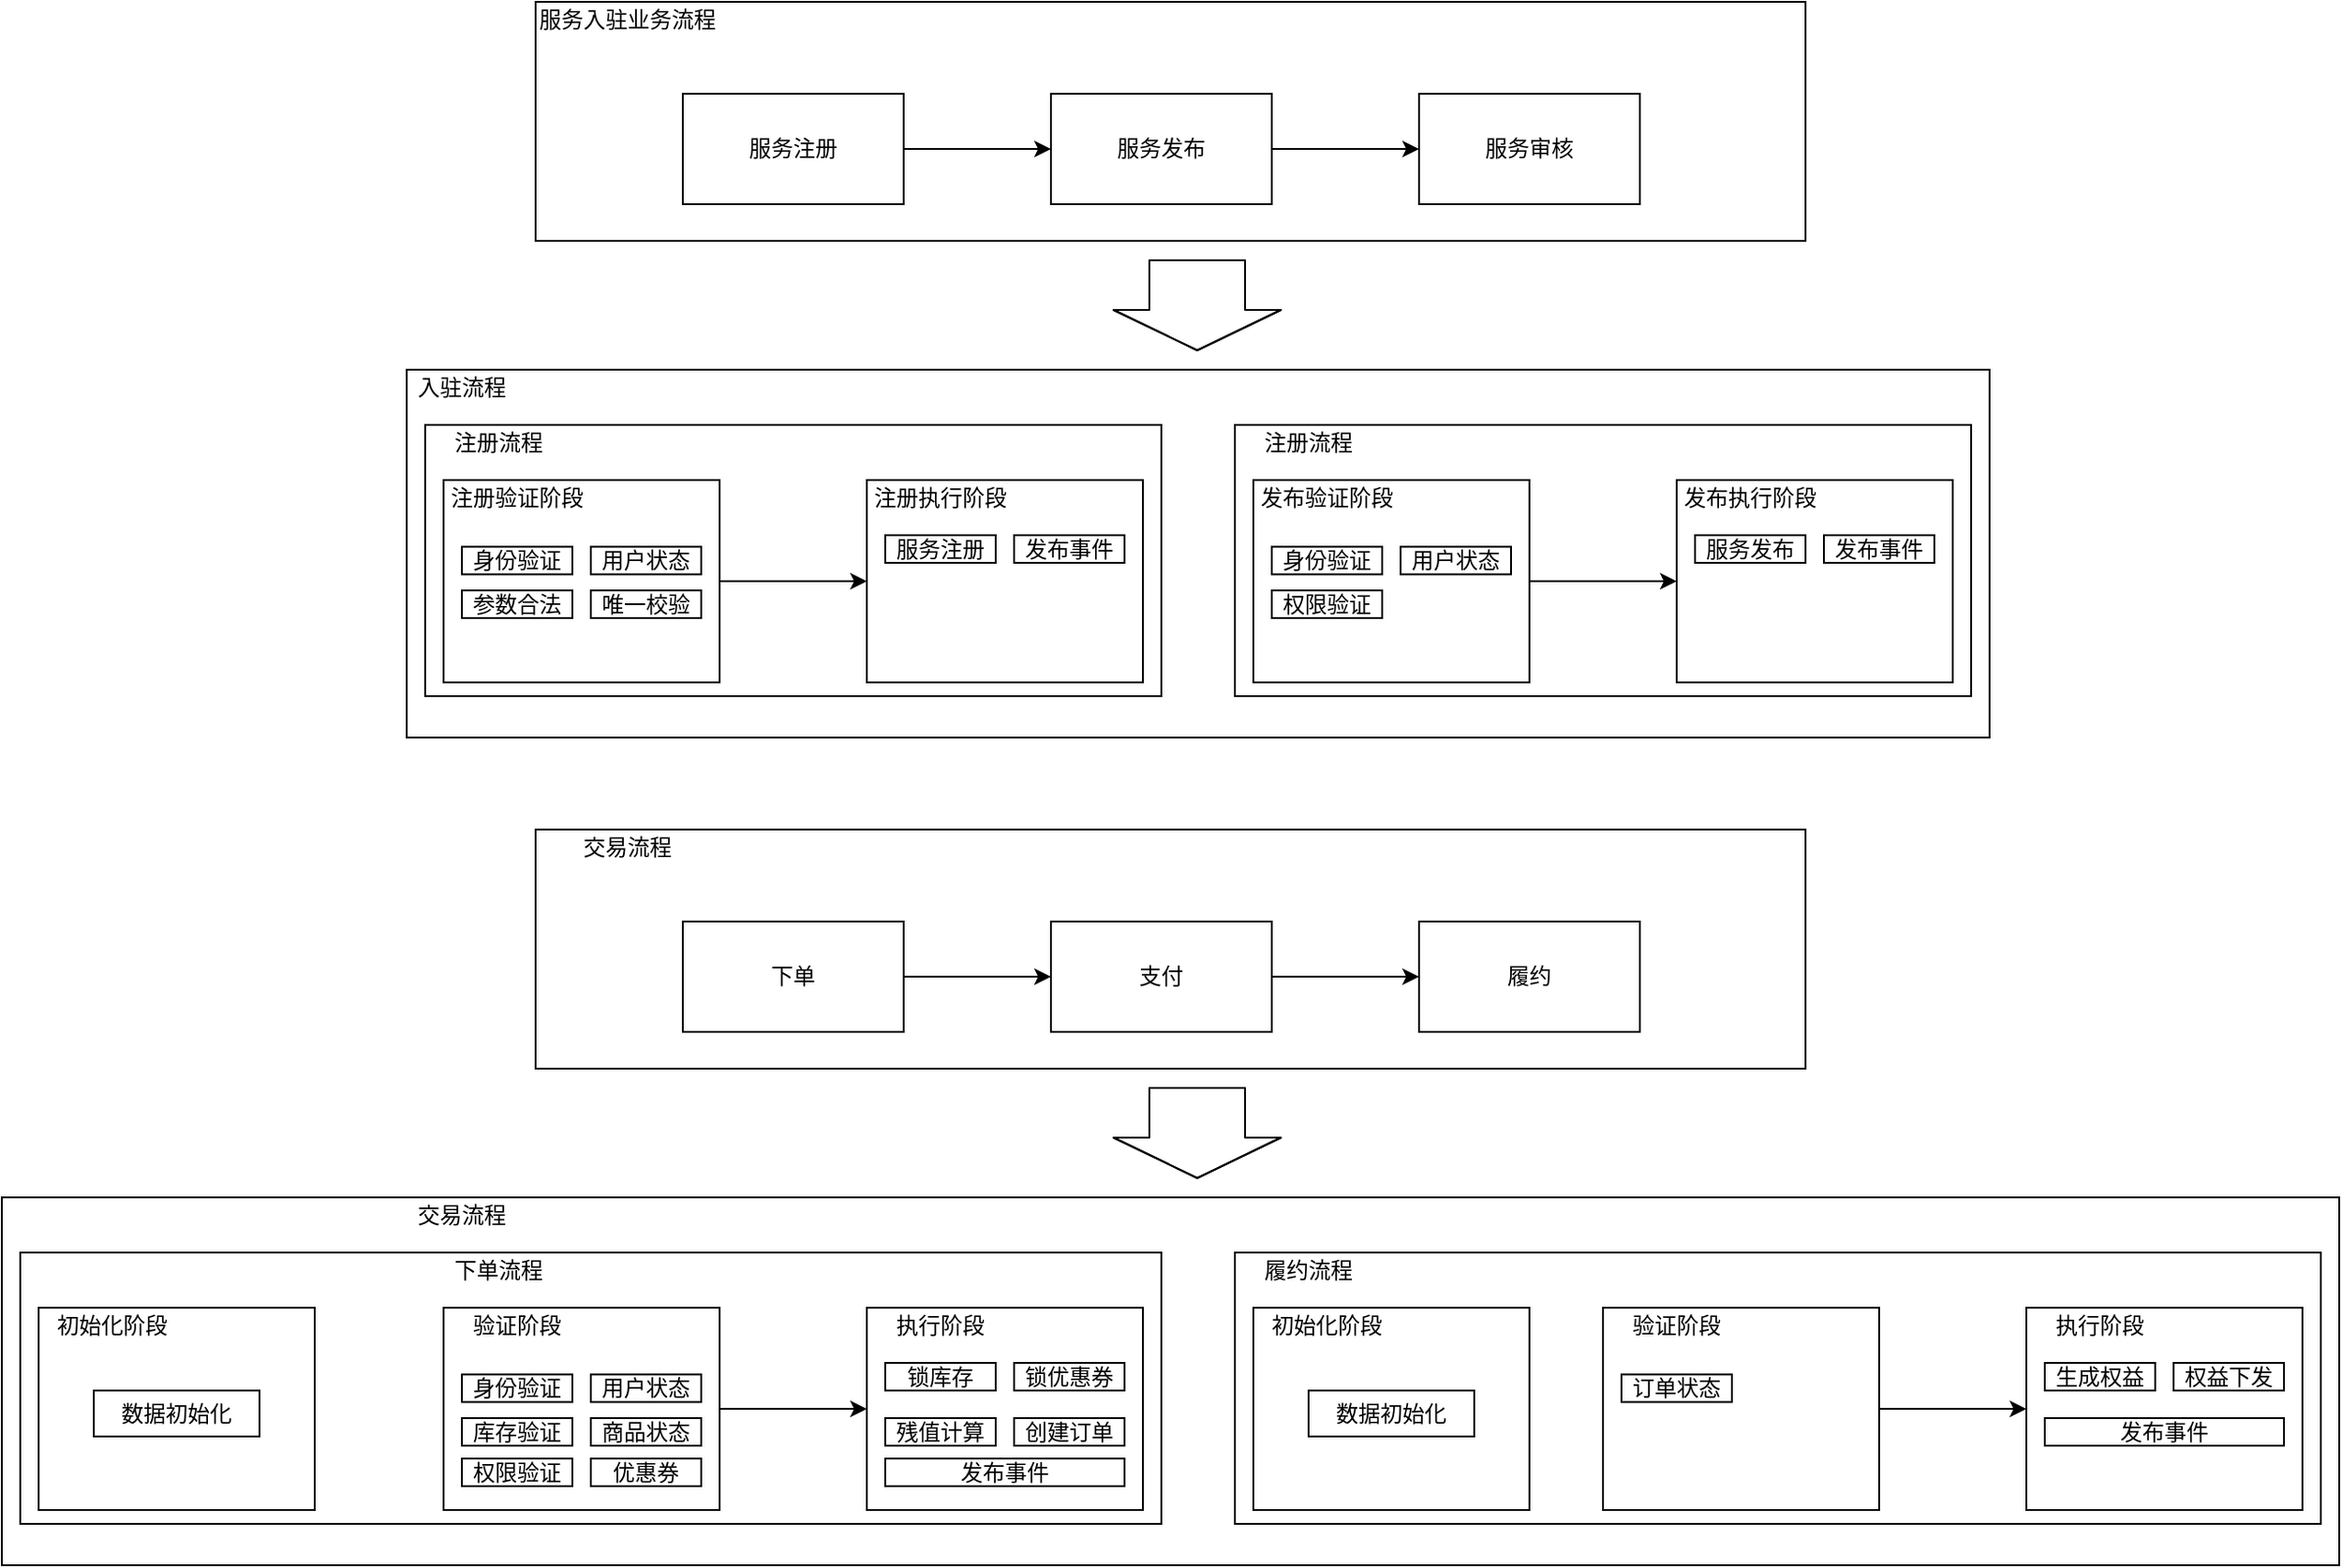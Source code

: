 <mxfile version="14.4.8" type="github">
  <diagram id="q26WDrjZsxecTwzou5Jp" name="Page-1">
    <mxGraphModel dx="1426" dy="794" grid="1" gridSize="10" guides="1" tooltips="1" connect="1" arrows="1" fold="1" page="1" pageScale="1" pageWidth="1654" pageHeight="2336" math="0" shadow="0">
      <root>
        <mxCell id="0" />
        <mxCell id="1" parent="0" />
        <mxCell id="40V8CMABnjfzMoxlq0PH-49" value="" style="group" vertex="1" connectable="0" parent="1">
          <mxGeometry x="230" y="580" width="860" height="400" as="geometry" />
        </mxCell>
        <mxCell id="40V8CMABnjfzMoxlq0PH-50" value="" style="rounded=0;whiteSpace=wrap;html=1;" vertex="1" parent="40V8CMABnjfzMoxlq0PH-49">
          <mxGeometry x="70" width="690" height="130" as="geometry" />
        </mxCell>
        <mxCell id="40V8CMABnjfzMoxlq0PH-51" value="服务注册" style="rounded=0;whiteSpace=wrap;html=1;" vertex="1" parent="40V8CMABnjfzMoxlq0PH-49">
          <mxGeometry x="150" y="50" width="120" height="60" as="geometry" />
        </mxCell>
        <mxCell id="40V8CMABnjfzMoxlq0PH-52" value="服务发布" style="rounded=0;whiteSpace=wrap;html=1;" vertex="1" parent="40V8CMABnjfzMoxlq0PH-49">
          <mxGeometry x="350" y="50" width="120" height="60" as="geometry" />
        </mxCell>
        <mxCell id="40V8CMABnjfzMoxlq0PH-53" value="" style="edgeStyle=orthogonalEdgeStyle;rounded=0;orthogonalLoop=1;jettySize=auto;html=1;" edge="1" parent="40V8CMABnjfzMoxlq0PH-49" source="40V8CMABnjfzMoxlq0PH-51" target="40V8CMABnjfzMoxlq0PH-52">
          <mxGeometry relative="1" as="geometry" />
        </mxCell>
        <mxCell id="40V8CMABnjfzMoxlq0PH-54" value="服务入驻业务流程" style="text;html=1;strokeColor=none;fillColor=none;align=center;verticalAlign=middle;whiteSpace=wrap;rounded=0;" vertex="1" parent="40V8CMABnjfzMoxlq0PH-49">
          <mxGeometry x="70" width="100" height="20" as="geometry" />
        </mxCell>
        <mxCell id="40V8CMABnjfzMoxlq0PH-55" value="" style="shape=flexArrow;endArrow=classic;html=1;endWidth=38;endSize=7;width=52;" edge="1" parent="40V8CMABnjfzMoxlq0PH-49">
          <mxGeometry width="50" height="50" relative="1" as="geometry">
            <mxPoint x="429.5" y="140" as="sourcePoint" />
            <mxPoint x="429.5" y="190" as="targetPoint" />
            <Array as="points">
              <mxPoint x="429.5" y="150" />
            </Array>
          </mxGeometry>
        </mxCell>
        <mxCell id="40V8CMABnjfzMoxlq0PH-56" value="" style="rounded=0;whiteSpace=wrap;html=1;" vertex="1" parent="40V8CMABnjfzMoxlq0PH-49">
          <mxGeometry y="200" width="860" height="200" as="geometry" />
        </mxCell>
        <mxCell id="40V8CMABnjfzMoxlq0PH-57" value="入驻流程" style="text;html=1;strokeColor=none;fillColor=none;align=center;verticalAlign=middle;whiteSpace=wrap;rounded=0;" vertex="1" parent="40V8CMABnjfzMoxlq0PH-49">
          <mxGeometry y="200" width="60" height="20" as="geometry" />
        </mxCell>
        <mxCell id="40V8CMABnjfzMoxlq0PH-58" value="" style="rounded=0;whiteSpace=wrap;html=1;" vertex="1" parent="40V8CMABnjfzMoxlq0PH-49">
          <mxGeometry x="10" y="230" width="400" height="147.5" as="geometry" />
        </mxCell>
        <mxCell id="40V8CMABnjfzMoxlq0PH-59" value="" style="rounded=0;whiteSpace=wrap;html=1;" vertex="1" parent="40V8CMABnjfzMoxlq0PH-49">
          <mxGeometry x="20" y="260" width="150" height="110" as="geometry" />
        </mxCell>
        <mxCell id="40V8CMABnjfzMoxlq0PH-60" value="注册验证阶段" style="text;html=1;strokeColor=none;fillColor=none;align=center;verticalAlign=middle;whiteSpace=wrap;rounded=0;" vertex="1" parent="40V8CMABnjfzMoxlq0PH-49">
          <mxGeometry x="20" y="260" width="80" height="20" as="geometry" />
        </mxCell>
        <mxCell id="40V8CMABnjfzMoxlq0PH-61" value="身份验证" style="rounded=0;whiteSpace=wrap;html=1;" vertex="1" parent="40V8CMABnjfzMoxlq0PH-49">
          <mxGeometry x="30" y="296.25" width="60" height="15" as="geometry" />
        </mxCell>
        <mxCell id="40V8CMABnjfzMoxlq0PH-62" value="参数合法" style="rounded=0;whiteSpace=wrap;html=1;" vertex="1" parent="40V8CMABnjfzMoxlq0PH-49">
          <mxGeometry x="30" y="320" width="60" height="15" as="geometry" />
        </mxCell>
        <mxCell id="40V8CMABnjfzMoxlq0PH-63" value="唯一校验" style="rounded=0;whiteSpace=wrap;html=1;" vertex="1" parent="40V8CMABnjfzMoxlq0PH-49">
          <mxGeometry x="100" y="320" width="60" height="15" as="geometry" />
        </mxCell>
        <mxCell id="40V8CMABnjfzMoxlq0PH-64" value="" style="rounded=0;whiteSpace=wrap;html=1;" vertex="1" parent="40V8CMABnjfzMoxlq0PH-49">
          <mxGeometry x="250" y="260" width="150" height="110" as="geometry" />
        </mxCell>
        <mxCell id="40V8CMABnjfzMoxlq0PH-65" value="" style="edgeStyle=orthogonalEdgeStyle;rounded=0;orthogonalLoop=1;jettySize=auto;html=1;" edge="1" parent="40V8CMABnjfzMoxlq0PH-49" source="40V8CMABnjfzMoxlq0PH-59" target="40V8CMABnjfzMoxlq0PH-64">
          <mxGeometry relative="1" as="geometry" />
        </mxCell>
        <mxCell id="40V8CMABnjfzMoxlq0PH-66" value="注册执行阶段" style="text;html=1;strokeColor=none;fillColor=none;align=center;verticalAlign=middle;whiteSpace=wrap;rounded=0;" vertex="1" parent="40V8CMABnjfzMoxlq0PH-49">
          <mxGeometry x="250" y="260" width="80" height="20" as="geometry" />
        </mxCell>
        <mxCell id="40V8CMABnjfzMoxlq0PH-67" value="用户状态" style="rounded=0;whiteSpace=wrap;html=1;" vertex="1" parent="40V8CMABnjfzMoxlq0PH-49">
          <mxGeometry x="100" y="296.25" width="60" height="15" as="geometry" />
        </mxCell>
        <mxCell id="40V8CMABnjfzMoxlq0PH-68" value="服务注册" style="rounded=0;whiteSpace=wrap;html=1;" vertex="1" parent="40V8CMABnjfzMoxlq0PH-49">
          <mxGeometry x="260" y="290" width="60" height="15" as="geometry" />
        </mxCell>
        <mxCell id="40V8CMABnjfzMoxlq0PH-69" value="发布事件" style="rounded=0;whiteSpace=wrap;html=1;" vertex="1" parent="40V8CMABnjfzMoxlq0PH-49">
          <mxGeometry x="330" y="290" width="60" height="15" as="geometry" />
        </mxCell>
        <mxCell id="40V8CMABnjfzMoxlq0PH-70" value="注册流程" style="text;html=1;strokeColor=none;fillColor=none;align=center;verticalAlign=middle;whiteSpace=wrap;rounded=0;" vertex="1" parent="40V8CMABnjfzMoxlq0PH-49">
          <mxGeometry x="10" y="230" width="80" height="20" as="geometry" />
        </mxCell>
        <mxCell id="40V8CMABnjfzMoxlq0PH-71" value="" style="rounded=0;whiteSpace=wrap;html=1;" vertex="1" parent="40V8CMABnjfzMoxlq0PH-49">
          <mxGeometry x="450" y="230" width="400" height="147.5" as="geometry" />
        </mxCell>
        <mxCell id="40V8CMABnjfzMoxlq0PH-72" value="" style="rounded=0;whiteSpace=wrap;html=1;" vertex="1" parent="40V8CMABnjfzMoxlq0PH-49">
          <mxGeometry x="460" y="260" width="150" height="110" as="geometry" />
        </mxCell>
        <mxCell id="40V8CMABnjfzMoxlq0PH-73" value="发布验证阶段" style="text;html=1;strokeColor=none;fillColor=none;align=center;verticalAlign=middle;whiteSpace=wrap;rounded=0;" vertex="1" parent="40V8CMABnjfzMoxlq0PH-49">
          <mxGeometry x="460" y="260" width="80" height="20" as="geometry" />
        </mxCell>
        <mxCell id="40V8CMABnjfzMoxlq0PH-74" value="身份验证" style="rounded=0;whiteSpace=wrap;html=1;" vertex="1" parent="40V8CMABnjfzMoxlq0PH-49">
          <mxGeometry x="470" y="296.25" width="60" height="15" as="geometry" />
        </mxCell>
        <mxCell id="40V8CMABnjfzMoxlq0PH-75" value="" style="rounded=0;whiteSpace=wrap;html=1;" vertex="1" parent="40V8CMABnjfzMoxlq0PH-49">
          <mxGeometry x="690" y="260" width="150" height="110" as="geometry" />
        </mxCell>
        <mxCell id="40V8CMABnjfzMoxlq0PH-76" value="发布执行阶段" style="text;html=1;strokeColor=none;fillColor=none;align=center;verticalAlign=middle;whiteSpace=wrap;rounded=0;" vertex="1" parent="40V8CMABnjfzMoxlq0PH-49">
          <mxGeometry x="690" y="260" width="80" height="20" as="geometry" />
        </mxCell>
        <mxCell id="40V8CMABnjfzMoxlq0PH-77" value="用户状态" style="rounded=0;whiteSpace=wrap;html=1;" vertex="1" parent="40V8CMABnjfzMoxlq0PH-49">
          <mxGeometry x="540" y="296.25" width="60" height="15" as="geometry" />
        </mxCell>
        <mxCell id="40V8CMABnjfzMoxlq0PH-78" value="服务发布" style="rounded=0;whiteSpace=wrap;html=1;" vertex="1" parent="40V8CMABnjfzMoxlq0PH-49">
          <mxGeometry x="700" y="290" width="60" height="15" as="geometry" />
        </mxCell>
        <mxCell id="40V8CMABnjfzMoxlq0PH-79" value="发布事件" style="rounded=0;whiteSpace=wrap;html=1;" vertex="1" parent="40V8CMABnjfzMoxlq0PH-49">
          <mxGeometry x="770" y="290" width="60" height="15" as="geometry" />
        </mxCell>
        <mxCell id="40V8CMABnjfzMoxlq0PH-80" value="注册流程" style="text;html=1;strokeColor=none;fillColor=none;align=center;verticalAlign=middle;whiteSpace=wrap;rounded=0;" vertex="1" parent="40V8CMABnjfzMoxlq0PH-49">
          <mxGeometry x="450" y="230" width="80" height="20" as="geometry" />
        </mxCell>
        <mxCell id="40V8CMABnjfzMoxlq0PH-81" value="权限验证" style="rounded=0;whiteSpace=wrap;html=1;" vertex="1" parent="40V8CMABnjfzMoxlq0PH-49">
          <mxGeometry x="470" y="320" width="60" height="15" as="geometry" />
        </mxCell>
        <mxCell id="40V8CMABnjfzMoxlq0PH-82" value="服务审核" style="rounded=0;whiteSpace=wrap;html=1;" vertex="1" parent="40V8CMABnjfzMoxlq0PH-49">
          <mxGeometry x="550" y="50" width="120" height="60" as="geometry" />
        </mxCell>
        <mxCell id="40V8CMABnjfzMoxlq0PH-83" value="" style="edgeStyle=orthogonalEdgeStyle;rounded=0;orthogonalLoop=1;jettySize=auto;html=1;" edge="1" parent="40V8CMABnjfzMoxlq0PH-49" source="40V8CMABnjfzMoxlq0PH-52" target="40V8CMABnjfzMoxlq0PH-82">
          <mxGeometry relative="1" as="geometry" />
        </mxCell>
        <mxCell id="40V8CMABnjfzMoxlq0PH-84" value="" style="endArrow=classic;html=1;entryX=0;entryY=0.5;entryDx=0;entryDy=0;exitX=1;exitY=0.5;exitDx=0;exitDy=0;" edge="1" parent="40V8CMABnjfzMoxlq0PH-49" source="40V8CMABnjfzMoxlq0PH-72" target="40V8CMABnjfzMoxlq0PH-75">
          <mxGeometry width="50" height="50" relative="1" as="geometry">
            <mxPoint x="610" y="320" as="sourcePoint" />
            <mxPoint x="660" y="270" as="targetPoint" />
          </mxGeometry>
        </mxCell>
        <mxCell id="40V8CMABnjfzMoxlq0PH-1" value="" style="rounded=0;whiteSpace=wrap;html=1;" vertex="1" parent="1">
          <mxGeometry x="300" y="1030" width="690" height="130" as="geometry" />
        </mxCell>
        <mxCell id="40V8CMABnjfzMoxlq0PH-3" value="下单" style="rounded=0;whiteSpace=wrap;html=1;" vertex="1" parent="1">
          <mxGeometry x="380" y="1080" width="120" height="60" as="geometry" />
        </mxCell>
        <mxCell id="40V8CMABnjfzMoxlq0PH-5" value="支付" style="rounded=0;whiteSpace=wrap;html=1;" vertex="1" parent="1">
          <mxGeometry x="580" y="1080" width="120" height="60" as="geometry" />
        </mxCell>
        <mxCell id="40V8CMABnjfzMoxlq0PH-2" value="" style="edgeStyle=orthogonalEdgeStyle;rounded=0;orthogonalLoop=1;jettySize=auto;html=1;" edge="1" parent="1" source="40V8CMABnjfzMoxlq0PH-3" target="40V8CMABnjfzMoxlq0PH-5">
          <mxGeometry x="230" y="1030" as="geometry" />
        </mxCell>
        <mxCell id="40V8CMABnjfzMoxlq0PH-9" value="交易流程" style="text;html=1;strokeColor=none;fillColor=none;align=center;verticalAlign=middle;whiteSpace=wrap;rounded=0;" vertex="1" parent="1">
          <mxGeometry x="300" y="1030" width="100" height="20" as="geometry" />
        </mxCell>
        <mxCell id="40V8CMABnjfzMoxlq0PH-10" value="" style="shape=flexArrow;endArrow=classic;html=1;endWidth=38;endSize=7;width=52;" edge="1" parent="1">
          <mxGeometry x="230" y="1030" width="50" height="50" as="geometry">
            <mxPoint x="659.5" y="1170" as="sourcePoint" />
            <mxPoint x="659.5" y="1220" as="targetPoint" />
            <Array as="points">
              <mxPoint x="659.5" y="1180" />
            </Array>
          </mxGeometry>
        </mxCell>
        <mxCell id="40V8CMABnjfzMoxlq0PH-11" value="" style="rounded=0;whiteSpace=wrap;html=1;" vertex="1" parent="1">
          <mxGeometry x="10" y="1230" width="1270" height="200" as="geometry" />
        </mxCell>
        <mxCell id="40V8CMABnjfzMoxlq0PH-14" value="交易流程" style="text;html=1;strokeColor=none;fillColor=none;align=center;verticalAlign=middle;whiteSpace=wrap;rounded=0;" vertex="1" parent="1">
          <mxGeometry x="230" y="1230" width="60" height="20" as="geometry" />
        </mxCell>
        <mxCell id="40V8CMABnjfzMoxlq0PH-29" value="" style="rounded=0;whiteSpace=wrap;html=1;" vertex="1" parent="1">
          <mxGeometry x="20" y="1260" width="620" height="147.5" as="geometry" />
        </mxCell>
        <mxCell id="40V8CMABnjfzMoxlq0PH-13" value="" style="rounded=0;whiteSpace=wrap;html=1;" vertex="1" parent="1">
          <mxGeometry x="250" y="1290" width="150" height="110" as="geometry" />
        </mxCell>
        <mxCell id="40V8CMABnjfzMoxlq0PH-16" value="验证阶段" style="text;html=1;strokeColor=none;fillColor=none;align=center;verticalAlign=middle;whiteSpace=wrap;rounded=0;" vertex="1" parent="1">
          <mxGeometry x="250" y="1290" width="80" height="20" as="geometry" />
        </mxCell>
        <mxCell id="40V8CMABnjfzMoxlq0PH-17" value="身份验证" style="rounded=0;whiteSpace=wrap;html=1;" vertex="1" parent="1">
          <mxGeometry x="260" y="1326.25" width="60" height="15" as="geometry" />
        </mxCell>
        <mxCell id="40V8CMABnjfzMoxlq0PH-18" value="库存验证" style="rounded=0;whiteSpace=wrap;html=1;" vertex="1" parent="1">
          <mxGeometry x="260" y="1350" width="60" height="15" as="geometry" />
        </mxCell>
        <mxCell id="40V8CMABnjfzMoxlq0PH-19" value="商品状态" style="rounded=0;whiteSpace=wrap;html=1;" vertex="1" parent="1">
          <mxGeometry x="330" y="1350" width="60" height="15" as="geometry" />
        </mxCell>
        <mxCell id="40V8CMABnjfzMoxlq0PH-20" value="" style="rounded=0;whiteSpace=wrap;html=1;" vertex="1" parent="1">
          <mxGeometry x="480" y="1290" width="150" height="110" as="geometry" />
        </mxCell>
        <mxCell id="40V8CMABnjfzMoxlq0PH-21" value="" style="edgeStyle=orthogonalEdgeStyle;rounded=0;orthogonalLoop=1;jettySize=auto;html=1;" edge="1" parent="1" source="40V8CMABnjfzMoxlq0PH-13" target="40V8CMABnjfzMoxlq0PH-20">
          <mxGeometry x="230" y="1030" as="geometry" />
        </mxCell>
        <mxCell id="40V8CMABnjfzMoxlq0PH-22" value="执行阶段" style="text;html=1;strokeColor=none;fillColor=none;align=center;verticalAlign=middle;whiteSpace=wrap;rounded=0;" vertex="1" parent="1">
          <mxGeometry x="480" y="1290" width="80" height="20" as="geometry" />
        </mxCell>
        <mxCell id="40V8CMABnjfzMoxlq0PH-27" value="用户状态" style="rounded=0;whiteSpace=wrap;html=1;" vertex="1" parent="1">
          <mxGeometry x="330" y="1326.25" width="60" height="15" as="geometry" />
        </mxCell>
        <mxCell id="40V8CMABnjfzMoxlq0PH-30" value="锁库存" style="rounded=0;whiteSpace=wrap;html=1;" vertex="1" parent="1">
          <mxGeometry x="490" y="1320" width="60" height="15" as="geometry" />
        </mxCell>
        <mxCell id="40V8CMABnjfzMoxlq0PH-31" value="锁优惠券" style="rounded=0;whiteSpace=wrap;html=1;" vertex="1" parent="1">
          <mxGeometry x="560" y="1320" width="60" height="15" as="geometry" />
        </mxCell>
        <mxCell id="40V8CMABnjfzMoxlq0PH-32" value="下单流程" style="text;html=1;strokeColor=none;fillColor=none;align=center;verticalAlign=middle;whiteSpace=wrap;rounded=0;" vertex="1" parent="1">
          <mxGeometry x="240" y="1260" width="80" height="20" as="geometry" />
        </mxCell>
        <mxCell id="40V8CMABnjfzMoxlq0PH-33" value="" style="rounded=0;whiteSpace=wrap;html=1;" vertex="1" parent="1">
          <mxGeometry x="680" y="1260" width="590" height="147.5" as="geometry" />
        </mxCell>
        <mxCell id="40V8CMABnjfzMoxlq0PH-34" value="" style="rounded=0;whiteSpace=wrap;html=1;" vertex="1" parent="1">
          <mxGeometry x="880" y="1290" width="150" height="110" as="geometry" />
        </mxCell>
        <mxCell id="40V8CMABnjfzMoxlq0PH-35" value="验证阶段" style="text;html=1;strokeColor=none;fillColor=none;align=center;verticalAlign=middle;whiteSpace=wrap;rounded=0;" vertex="1" parent="1">
          <mxGeometry x="880" y="1290" width="80" height="20" as="geometry" />
        </mxCell>
        <mxCell id="40V8CMABnjfzMoxlq0PH-36" value="订单状态" style="rounded=0;whiteSpace=wrap;html=1;" vertex="1" parent="1">
          <mxGeometry x="890" y="1326.25" width="60" height="15" as="geometry" />
        </mxCell>
        <mxCell id="40V8CMABnjfzMoxlq0PH-37" value="" style="rounded=0;whiteSpace=wrap;html=1;" vertex="1" parent="1">
          <mxGeometry x="1110" y="1290" width="150" height="110" as="geometry" />
        </mxCell>
        <mxCell id="40V8CMABnjfzMoxlq0PH-38" value="执行阶段" style="text;html=1;strokeColor=none;fillColor=none;align=center;verticalAlign=middle;whiteSpace=wrap;rounded=0;" vertex="1" parent="1">
          <mxGeometry x="1110" y="1290" width="80" height="20" as="geometry" />
        </mxCell>
        <mxCell id="40V8CMABnjfzMoxlq0PH-40" value="生成权益" style="rounded=0;whiteSpace=wrap;html=1;" vertex="1" parent="1">
          <mxGeometry x="1120" y="1320" width="60" height="15" as="geometry" />
        </mxCell>
        <mxCell id="40V8CMABnjfzMoxlq0PH-41" value="权益下发" style="rounded=0;whiteSpace=wrap;html=1;" vertex="1" parent="1">
          <mxGeometry x="1190" y="1320" width="60" height="15" as="geometry" />
        </mxCell>
        <mxCell id="40V8CMABnjfzMoxlq0PH-42" value="履约流程" style="text;html=1;strokeColor=none;fillColor=none;align=center;verticalAlign=middle;whiteSpace=wrap;rounded=0;" vertex="1" parent="1">
          <mxGeometry x="680" y="1260" width="80" height="20" as="geometry" />
        </mxCell>
        <mxCell id="40V8CMABnjfzMoxlq0PH-44" value="履约" style="rounded=0;whiteSpace=wrap;html=1;" vertex="1" parent="1">
          <mxGeometry x="780" y="1080" width="120" height="60" as="geometry" />
        </mxCell>
        <mxCell id="40V8CMABnjfzMoxlq0PH-45" value="" style="edgeStyle=orthogonalEdgeStyle;rounded=0;orthogonalLoop=1;jettySize=auto;html=1;" edge="1" parent="1" source="40V8CMABnjfzMoxlq0PH-5" target="40V8CMABnjfzMoxlq0PH-44">
          <mxGeometry x="230" y="1030" as="geometry" />
        </mxCell>
        <mxCell id="40V8CMABnjfzMoxlq0PH-48" value="" style="endArrow=classic;html=1;entryX=0;entryY=0.5;entryDx=0;entryDy=0;exitX=1;exitY=0.5;exitDx=0;exitDy=0;" edge="1" parent="1" source="40V8CMABnjfzMoxlq0PH-34" target="40V8CMABnjfzMoxlq0PH-37">
          <mxGeometry x="420" y="1030" width="50" height="50" as="geometry">
            <mxPoint x="1030" y="1350" as="sourcePoint" />
            <mxPoint x="1080" y="1300" as="targetPoint" />
          </mxGeometry>
        </mxCell>
        <mxCell id="40V8CMABnjfzMoxlq0PH-85" value="" style="rounded=0;whiteSpace=wrap;html=1;" vertex="1" parent="1">
          <mxGeometry x="30" y="1290" width="150" height="110" as="geometry" />
        </mxCell>
        <mxCell id="40V8CMABnjfzMoxlq0PH-86" value="初始化阶段" style="text;html=1;strokeColor=none;fillColor=none;align=center;verticalAlign=middle;whiteSpace=wrap;rounded=0;" vertex="1" parent="1">
          <mxGeometry x="30" y="1290" width="80" height="20" as="geometry" />
        </mxCell>
        <mxCell id="40V8CMABnjfzMoxlq0PH-87" value="数据初始化" style="rounded=0;whiteSpace=wrap;html=1;" vertex="1" parent="1">
          <mxGeometry x="60" y="1335" width="90" height="25" as="geometry" />
        </mxCell>
        <mxCell id="40V8CMABnjfzMoxlq0PH-88" value="权限验证" style="rounded=0;whiteSpace=wrap;html=1;" vertex="1" parent="1">
          <mxGeometry x="260" y="1372" width="60" height="15" as="geometry" />
        </mxCell>
        <mxCell id="40V8CMABnjfzMoxlq0PH-89" value="优惠券" style="rounded=0;whiteSpace=wrap;html=1;" vertex="1" parent="1">
          <mxGeometry x="330" y="1372" width="60" height="15" as="geometry" />
        </mxCell>
        <mxCell id="40V8CMABnjfzMoxlq0PH-90" value="残值计算" style="rounded=0;whiteSpace=wrap;html=1;" vertex="1" parent="1">
          <mxGeometry x="490" y="1350" width="60" height="15" as="geometry" />
        </mxCell>
        <mxCell id="40V8CMABnjfzMoxlq0PH-91" value="创建订单" style="rounded=0;whiteSpace=wrap;html=1;" vertex="1" parent="1">
          <mxGeometry x="560" y="1350" width="60" height="15" as="geometry" />
        </mxCell>
        <mxCell id="40V8CMABnjfzMoxlq0PH-92" value="发布事件" style="rounded=0;whiteSpace=wrap;html=1;" vertex="1" parent="1">
          <mxGeometry x="490" y="1372" width="130" height="15" as="geometry" />
        </mxCell>
        <mxCell id="40V8CMABnjfzMoxlq0PH-94" value="" style="rounded=0;whiteSpace=wrap;html=1;" vertex="1" parent="1">
          <mxGeometry x="690" y="1290" width="150" height="110" as="geometry" />
        </mxCell>
        <mxCell id="40V8CMABnjfzMoxlq0PH-95" value="初始化阶段" style="text;html=1;strokeColor=none;fillColor=none;align=center;verticalAlign=middle;whiteSpace=wrap;rounded=0;" vertex="1" parent="1">
          <mxGeometry x="690" y="1290" width="80" height="20" as="geometry" />
        </mxCell>
        <mxCell id="40V8CMABnjfzMoxlq0PH-96" value="数据初始化" style="rounded=0;whiteSpace=wrap;html=1;" vertex="1" parent="1">
          <mxGeometry x="720" y="1335" width="90" height="25" as="geometry" />
        </mxCell>
        <mxCell id="40V8CMABnjfzMoxlq0PH-98" value="发布事件" style="rounded=0;whiteSpace=wrap;html=1;" vertex="1" parent="1">
          <mxGeometry x="1120" y="1350" width="130" height="15" as="geometry" />
        </mxCell>
      </root>
    </mxGraphModel>
  </diagram>
</mxfile>
